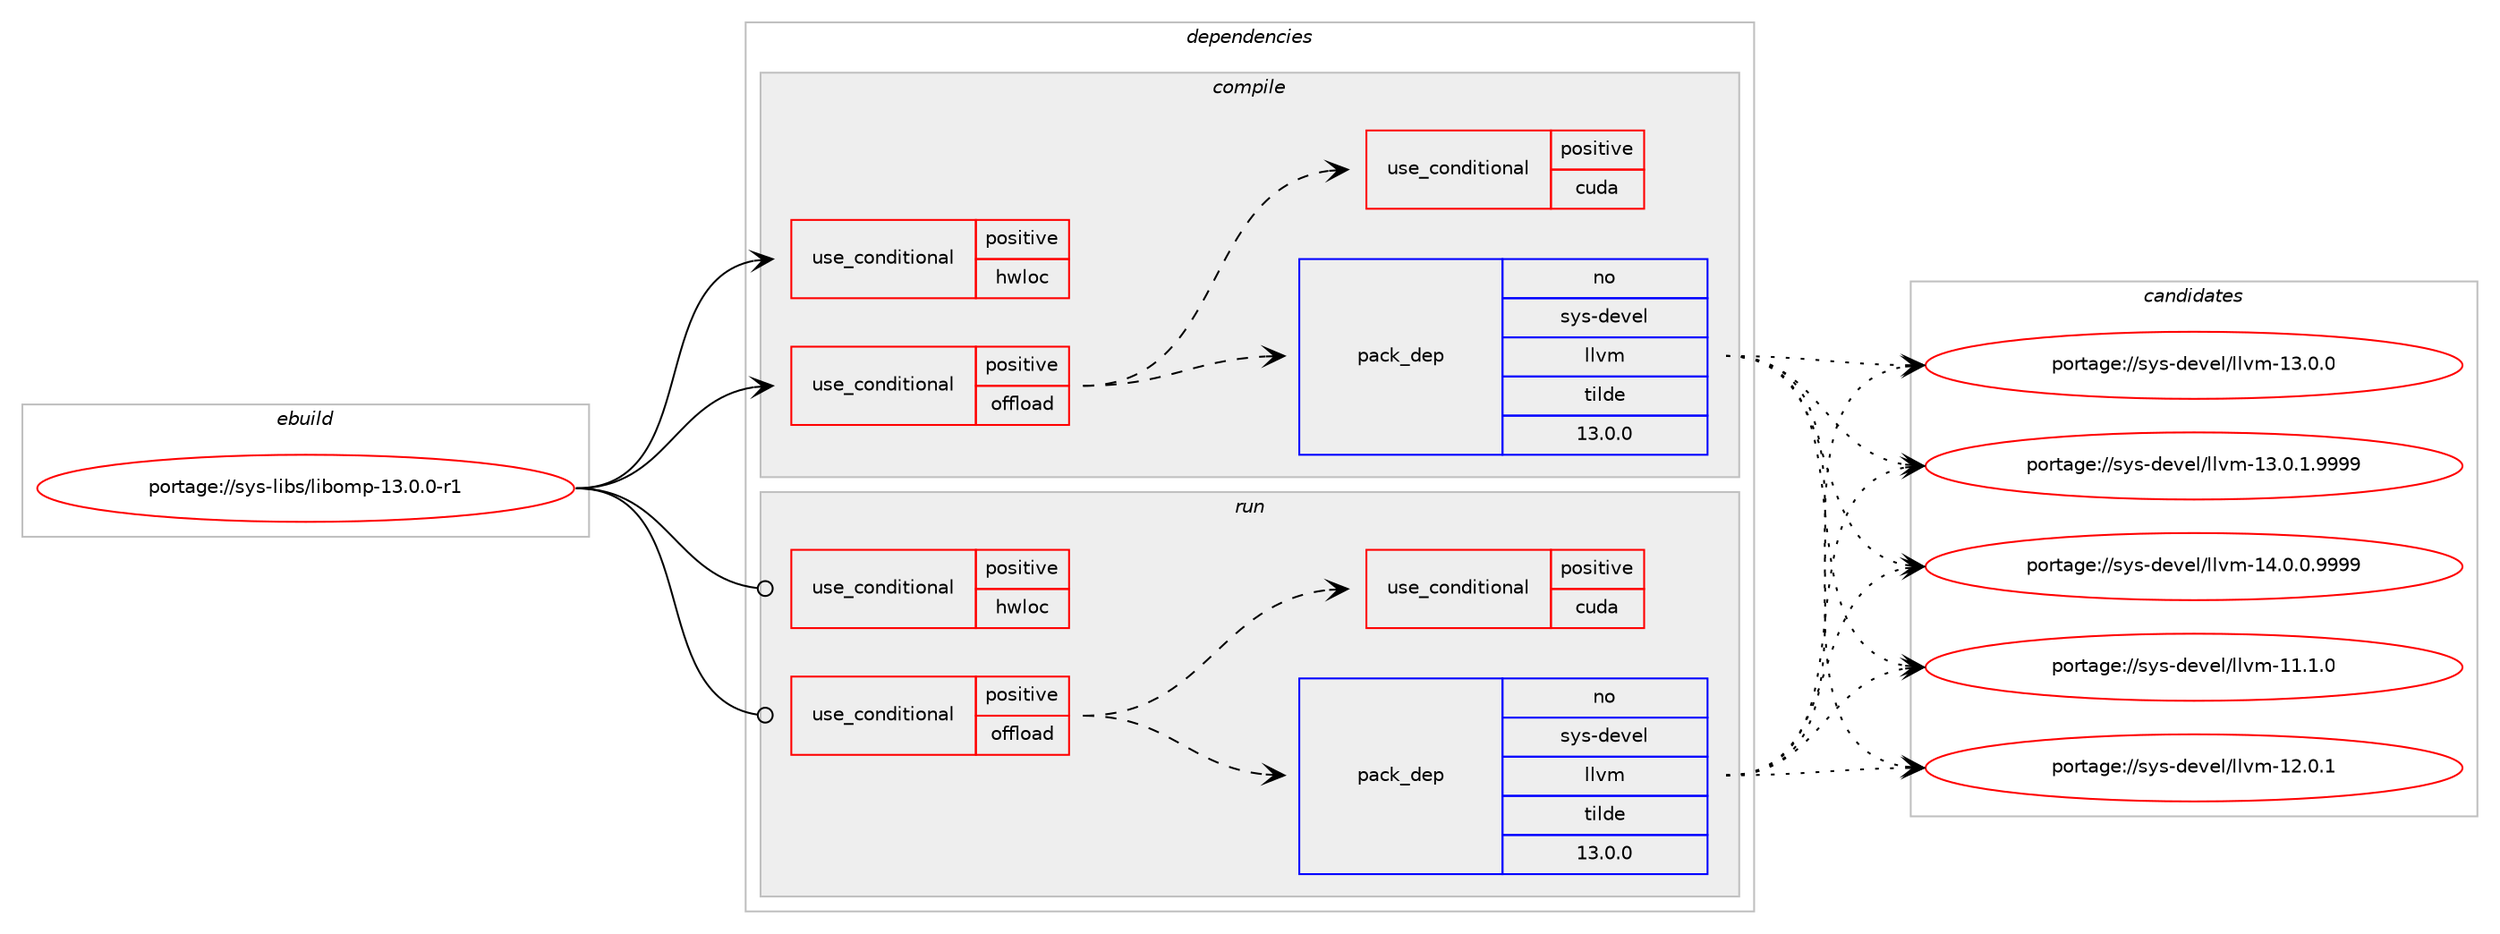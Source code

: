 digraph prolog {

# *************
# Graph options
# *************

newrank=true;
concentrate=true;
compound=true;
graph [rankdir=LR,fontname=Helvetica,fontsize=10,ranksep=1.5];#, ranksep=2.5, nodesep=0.2];
edge  [arrowhead=vee];
node  [fontname=Helvetica,fontsize=10];

# **********
# The ebuild
# **********

subgraph cluster_leftcol {
color=gray;
rank=same;
label=<<i>ebuild</i>>;
id [label="portage://sys-libs/libomp-13.0.0-r1", color=red, width=4, href="../sys-libs/libomp-13.0.0-r1.svg"];
}

# ****************
# The dependencies
# ****************

subgraph cluster_midcol {
color=gray;
label=<<i>dependencies</i>>;
subgraph cluster_compile {
fillcolor="#eeeeee";
style=filled;
label=<<i>compile</i>>;
subgraph cond330 {
dependency2638 [label=<<TABLE BORDER="0" CELLBORDER="1" CELLSPACING="0" CELLPADDING="4"><TR><TD ROWSPAN="3" CELLPADDING="10">use_conditional</TD></TR><TR><TD>positive</TD></TR><TR><TD>hwloc</TD></TR></TABLE>>, shape=none, color=red];
# *** BEGIN UNKNOWN DEPENDENCY TYPE (TODO) ***
# dependency2638 -> package_dependency(portage://sys-libs/libomp-13.0.0-r1,install,no,sys-apps,hwloc,none,[,,],[slot(0),equal],[use(optenable(abi_x86_32),negative),use(optenable(abi_x86_64),negative),use(optenable(abi_x86_x32),negative),use(optenable(abi_mips_n32),negative),use(optenable(abi_mips_n64),negative),use(optenable(abi_mips_o32),negative),use(optenable(abi_s390_32),negative),use(optenable(abi_s390_64),negative)])
# *** END UNKNOWN DEPENDENCY TYPE (TODO) ***

}
id:e -> dependency2638:w [weight=20,style="solid",arrowhead="vee"];
subgraph cond331 {
dependency2639 [label=<<TABLE BORDER="0" CELLBORDER="1" CELLSPACING="0" CELLPADDING="4"><TR><TD ROWSPAN="3" CELLPADDING="10">use_conditional</TD></TR><TR><TD>positive</TD></TR><TR><TD>offload</TD></TR></TABLE>>, shape=none, color=red];
# *** BEGIN UNKNOWN DEPENDENCY TYPE (TODO) ***
# dependency2639 -> package_dependency(portage://sys-libs/libomp-13.0.0-r1,install,no,virtual,libelf,none,[,,],any_same_slot,[use(optenable(abi_x86_32),negative),use(optenable(abi_x86_64),negative),use(optenable(abi_x86_x32),negative),use(optenable(abi_mips_n32),negative),use(optenable(abi_mips_n64),negative),use(optenable(abi_mips_o32),negative),use(optenable(abi_s390_32),negative),use(optenable(abi_s390_64),negative)])
# *** END UNKNOWN DEPENDENCY TYPE (TODO) ***

# *** BEGIN UNKNOWN DEPENDENCY TYPE (TODO) ***
# dependency2639 -> package_dependency(portage://sys-libs/libomp-13.0.0-r1,install,no,dev-libs,libffi,none,[,,],any_same_slot,[use(optenable(abi_x86_32),negative),use(optenable(abi_x86_64),negative),use(optenable(abi_x86_x32),negative),use(optenable(abi_mips_n32),negative),use(optenable(abi_mips_n64),negative),use(optenable(abi_mips_o32),negative),use(optenable(abi_s390_32),negative),use(optenable(abi_s390_64),negative)])
# *** END UNKNOWN DEPENDENCY TYPE (TODO) ***

subgraph pack2302 {
dependency2640 [label=<<TABLE BORDER="0" CELLBORDER="1" CELLSPACING="0" CELLPADDING="4" WIDTH="220"><TR><TD ROWSPAN="6" CELLPADDING="30">pack_dep</TD></TR><TR><TD WIDTH="110">no</TD></TR><TR><TD>sys-devel</TD></TR><TR><TD>llvm</TD></TR><TR><TD>tilde</TD></TR><TR><TD>13.0.0</TD></TR></TABLE>>, shape=none, color=blue];
}
dependency2639:e -> dependency2640:w [weight=20,style="dashed",arrowhead="vee"];
subgraph cond332 {
dependency2641 [label=<<TABLE BORDER="0" CELLBORDER="1" CELLSPACING="0" CELLPADDING="4"><TR><TD ROWSPAN="3" CELLPADDING="10">use_conditional</TD></TR><TR><TD>positive</TD></TR><TR><TD>cuda</TD></TR></TABLE>>, shape=none, color=red];
# *** BEGIN UNKNOWN DEPENDENCY TYPE (TODO) ***
# dependency2641 -> package_dependency(portage://sys-libs/libomp-13.0.0-r1,install,no,dev-util,nvidia-cuda-toolkit,none,[,,],any_same_slot,[])
# *** END UNKNOWN DEPENDENCY TYPE (TODO) ***

}
dependency2639:e -> dependency2641:w [weight=20,style="dashed",arrowhead="vee"];
}
id:e -> dependency2639:w [weight=20,style="solid",arrowhead="vee"];
# *** BEGIN UNKNOWN DEPENDENCY TYPE (TODO) ***
# id -> package_dependency(portage://sys-libs/libomp-13.0.0-r1,install,strong,sys-devel,llvm,none,[,,],[slot(0)],[])
# *** END UNKNOWN DEPENDENCY TYPE (TODO) ***

}
subgraph cluster_compileandrun {
fillcolor="#eeeeee";
style=filled;
label=<<i>compile and run</i>>;
}
subgraph cluster_run {
fillcolor="#eeeeee";
style=filled;
label=<<i>run</i>>;
subgraph cond333 {
dependency2642 [label=<<TABLE BORDER="0" CELLBORDER="1" CELLSPACING="0" CELLPADDING="4"><TR><TD ROWSPAN="3" CELLPADDING="10">use_conditional</TD></TR><TR><TD>positive</TD></TR><TR><TD>hwloc</TD></TR></TABLE>>, shape=none, color=red];
# *** BEGIN UNKNOWN DEPENDENCY TYPE (TODO) ***
# dependency2642 -> package_dependency(portage://sys-libs/libomp-13.0.0-r1,run,no,sys-apps,hwloc,none,[,,],[slot(0),equal],[use(optenable(abi_x86_32),negative),use(optenable(abi_x86_64),negative),use(optenable(abi_x86_x32),negative),use(optenable(abi_mips_n32),negative),use(optenable(abi_mips_n64),negative),use(optenable(abi_mips_o32),negative),use(optenable(abi_s390_32),negative),use(optenable(abi_s390_64),negative)])
# *** END UNKNOWN DEPENDENCY TYPE (TODO) ***

}
id:e -> dependency2642:w [weight=20,style="solid",arrowhead="odot"];
subgraph cond334 {
dependency2643 [label=<<TABLE BORDER="0" CELLBORDER="1" CELLSPACING="0" CELLPADDING="4"><TR><TD ROWSPAN="3" CELLPADDING="10">use_conditional</TD></TR><TR><TD>positive</TD></TR><TR><TD>offload</TD></TR></TABLE>>, shape=none, color=red];
# *** BEGIN UNKNOWN DEPENDENCY TYPE (TODO) ***
# dependency2643 -> package_dependency(portage://sys-libs/libomp-13.0.0-r1,run,no,virtual,libelf,none,[,,],any_same_slot,[use(optenable(abi_x86_32),negative),use(optenable(abi_x86_64),negative),use(optenable(abi_x86_x32),negative),use(optenable(abi_mips_n32),negative),use(optenable(abi_mips_n64),negative),use(optenable(abi_mips_o32),negative),use(optenable(abi_s390_32),negative),use(optenable(abi_s390_64),negative)])
# *** END UNKNOWN DEPENDENCY TYPE (TODO) ***

# *** BEGIN UNKNOWN DEPENDENCY TYPE (TODO) ***
# dependency2643 -> package_dependency(portage://sys-libs/libomp-13.0.0-r1,run,no,dev-libs,libffi,none,[,,],any_same_slot,[use(optenable(abi_x86_32),negative),use(optenable(abi_x86_64),negative),use(optenable(abi_x86_x32),negative),use(optenable(abi_mips_n32),negative),use(optenable(abi_mips_n64),negative),use(optenable(abi_mips_o32),negative),use(optenable(abi_s390_32),negative),use(optenable(abi_s390_64),negative)])
# *** END UNKNOWN DEPENDENCY TYPE (TODO) ***

subgraph pack2303 {
dependency2644 [label=<<TABLE BORDER="0" CELLBORDER="1" CELLSPACING="0" CELLPADDING="4" WIDTH="220"><TR><TD ROWSPAN="6" CELLPADDING="30">pack_dep</TD></TR><TR><TD WIDTH="110">no</TD></TR><TR><TD>sys-devel</TD></TR><TR><TD>llvm</TD></TR><TR><TD>tilde</TD></TR><TR><TD>13.0.0</TD></TR></TABLE>>, shape=none, color=blue];
}
dependency2643:e -> dependency2644:w [weight=20,style="dashed",arrowhead="vee"];
subgraph cond335 {
dependency2645 [label=<<TABLE BORDER="0" CELLBORDER="1" CELLSPACING="0" CELLPADDING="4"><TR><TD ROWSPAN="3" CELLPADDING="10">use_conditional</TD></TR><TR><TD>positive</TD></TR><TR><TD>cuda</TD></TR></TABLE>>, shape=none, color=red];
# *** BEGIN UNKNOWN DEPENDENCY TYPE (TODO) ***
# dependency2645 -> package_dependency(portage://sys-libs/libomp-13.0.0-r1,run,no,dev-util,nvidia-cuda-toolkit,none,[,,],any_same_slot,[])
# *** END UNKNOWN DEPENDENCY TYPE (TODO) ***

}
dependency2643:e -> dependency2645:w [weight=20,style="dashed",arrowhead="vee"];
}
id:e -> dependency2643:w [weight=20,style="solid",arrowhead="odot"];
}
}

# **************
# The candidates
# **************

subgraph cluster_choices {
rank=same;
color=gray;
label=<<i>candidates</i>>;

subgraph choice2302 {
color=black;
nodesep=1;
choice115121115451001011181011084710810811810945494946494648 [label="portage://sys-devel/llvm-11.1.0", color=red, width=4,href="../sys-devel/llvm-11.1.0.svg"];
choice115121115451001011181011084710810811810945495046484649 [label="portage://sys-devel/llvm-12.0.1", color=red, width=4,href="../sys-devel/llvm-12.0.1.svg"];
choice115121115451001011181011084710810811810945495146484648 [label="portage://sys-devel/llvm-13.0.0", color=red, width=4,href="../sys-devel/llvm-13.0.0.svg"];
choice1151211154510010111810110847108108118109454951464846494657575757 [label="portage://sys-devel/llvm-13.0.1.9999", color=red, width=4,href="../sys-devel/llvm-13.0.1.9999.svg"];
choice1151211154510010111810110847108108118109454952464846484657575757 [label="portage://sys-devel/llvm-14.0.0.9999", color=red, width=4,href="../sys-devel/llvm-14.0.0.9999.svg"];
dependency2640:e -> choice115121115451001011181011084710810811810945494946494648:w [style=dotted,weight="100"];
dependency2640:e -> choice115121115451001011181011084710810811810945495046484649:w [style=dotted,weight="100"];
dependency2640:e -> choice115121115451001011181011084710810811810945495146484648:w [style=dotted,weight="100"];
dependency2640:e -> choice1151211154510010111810110847108108118109454951464846494657575757:w [style=dotted,weight="100"];
dependency2640:e -> choice1151211154510010111810110847108108118109454952464846484657575757:w [style=dotted,weight="100"];
}
subgraph choice2303 {
color=black;
nodesep=1;
choice115121115451001011181011084710810811810945494946494648 [label="portage://sys-devel/llvm-11.1.0", color=red, width=4,href="../sys-devel/llvm-11.1.0.svg"];
choice115121115451001011181011084710810811810945495046484649 [label="portage://sys-devel/llvm-12.0.1", color=red, width=4,href="../sys-devel/llvm-12.0.1.svg"];
choice115121115451001011181011084710810811810945495146484648 [label="portage://sys-devel/llvm-13.0.0", color=red, width=4,href="../sys-devel/llvm-13.0.0.svg"];
choice1151211154510010111810110847108108118109454951464846494657575757 [label="portage://sys-devel/llvm-13.0.1.9999", color=red, width=4,href="../sys-devel/llvm-13.0.1.9999.svg"];
choice1151211154510010111810110847108108118109454952464846484657575757 [label="portage://sys-devel/llvm-14.0.0.9999", color=red, width=4,href="../sys-devel/llvm-14.0.0.9999.svg"];
dependency2644:e -> choice115121115451001011181011084710810811810945494946494648:w [style=dotted,weight="100"];
dependency2644:e -> choice115121115451001011181011084710810811810945495046484649:w [style=dotted,weight="100"];
dependency2644:e -> choice115121115451001011181011084710810811810945495146484648:w [style=dotted,weight="100"];
dependency2644:e -> choice1151211154510010111810110847108108118109454951464846494657575757:w [style=dotted,weight="100"];
dependency2644:e -> choice1151211154510010111810110847108108118109454952464846484657575757:w [style=dotted,weight="100"];
}
}

}
